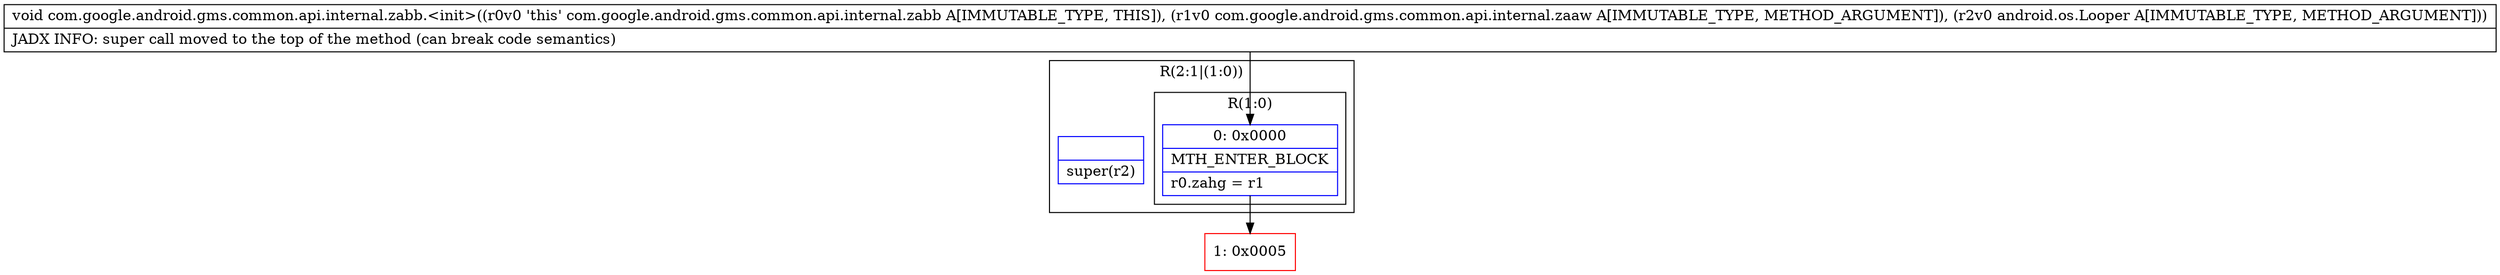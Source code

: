 digraph "CFG forcom.google.android.gms.common.api.internal.zabb.\<init\>(Lcom\/google\/android\/gms\/common\/api\/internal\/zaaw;Landroid\/os\/Looper;)V" {
subgraph cluster_Region_1501951109 {
label = "R(2:1|(1:0))";
node [shape=record,color=blue];
Node_InsnContainer_1626074771 [shape=record,label="{|super(r2)\l}"];
subgraph cluster_Region_838091569 {
label = "R(1:0)";
node [shape=record,color=blue];
Node_0 [shape=record,label="{0\:\ 0x0000|MTH_ENTER_BLOCK\l|r0.zahg = r1\l}"];
}
}
Node_1 [shape=record,color=red,label="{1\:\ 0x0005}"];
MethodNode[shape=record,label="{void com.google.android.gms.common.api.internal.zabb.\<init\>((r0v0 'this' com.google.android.gms.common.api.internal.zabb A[IMMUTABLE_TYPE, THIS]), (r1v0 com.google.android.gms.common.api.internal.zaaw A[IMMUTABLE_TYPE, METHOD_ARGUMENT]), (r2v0 android.os.Looper A[IMMUTABLE_TYPE, METHOD_ARGUMENT]))  | JADX INFO: super call moved to the top of the method (can break code semantics)\l}"];
MethodNode -> Node_0;
Node_0 -> Node_1;
}

